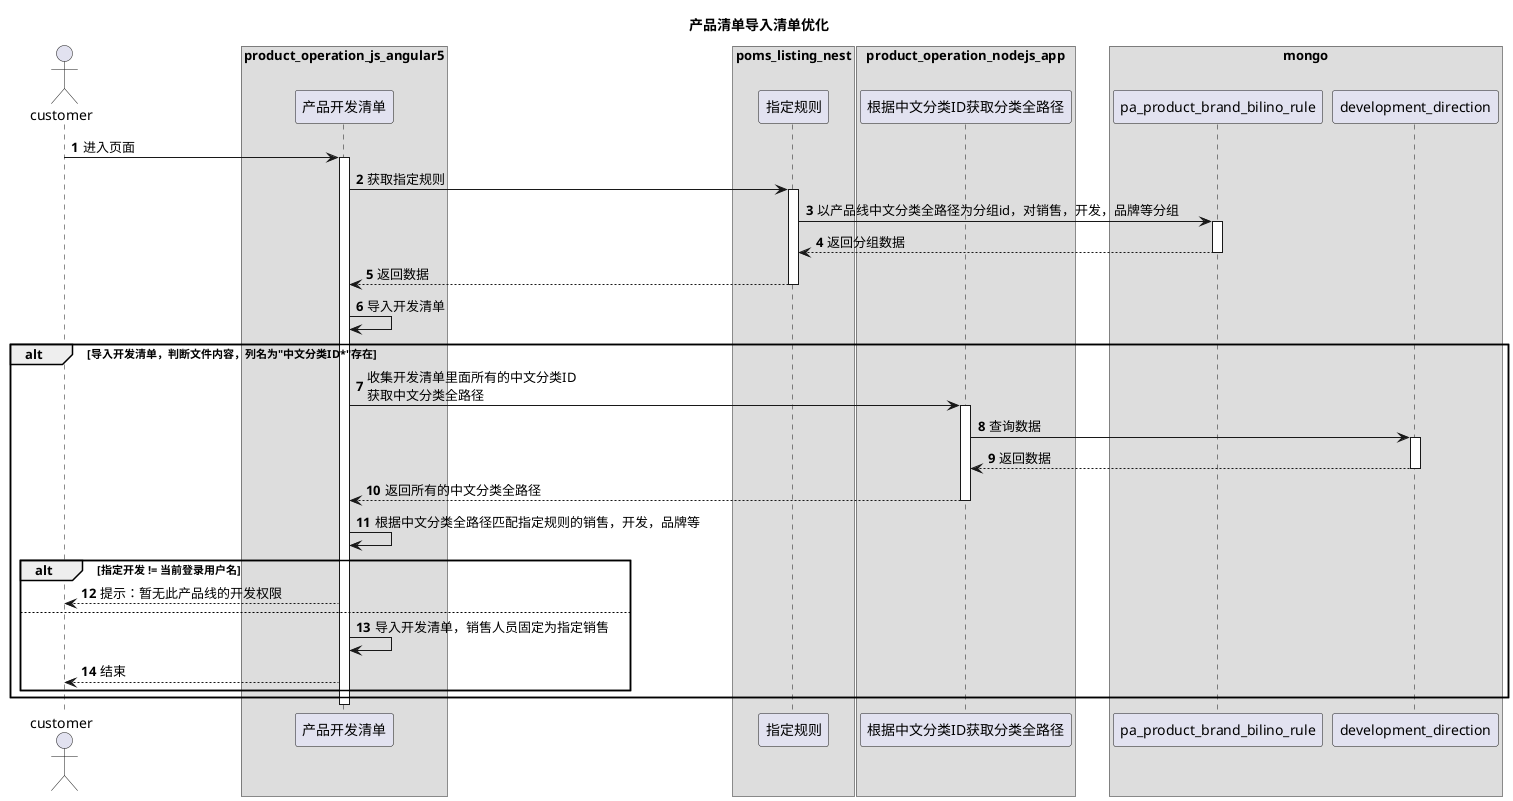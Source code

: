 @startuml
title 产品清单导入清单优化
autonumber

actor "customer" as customer


box "product_operation_js_angular5"
participant "产品开发清单" as p1
end box


box "poms_listing_nest"
participant "指定规则" as n1
end box

box "product_operation_nodejs_app"
participant "根据中文分类ID获取分类全路径" as n2
end box

box "mongo"
participant "pa_product_brand_bilino_rule" as db1
participant "development_direction" as db2
end box

customer -> p1 : 进入页面
activate p1
p1 -> n1 : 获取指定规则

activate n1
n1 -> db1 : 以产品线中文分类全路径为分组id，对销售，开发，品牌等分组
activate db1
db1 --> n1 : 返回分组数据
deactivate db1
n1 --> p1 : 返回数据
deactivate n1
p1 -> p1 : 导入开发清单

alt 导入开发清单，判断文件内容，列名为"中文分类ID*"存在

p1 -> n2 : 收集开发清单里面所有的中文分类ID\n获取中文分类全路径
activate n2
n2 -> db2 : 查询数据
activate db2
db2 --> n2 : 返回数据
deactivate db2
n2 --> p1 : 返回所有的中文分类全路径
deactivate n2
p1 -> p1 : 根据中文分类全路径匹配指定规则的销售，开发，品牌等

alt 指定开发 != 当前登录用户名
p1 --> customer : 提示：暂无此产品线的开发权限
else
p1 -> p1 : 导入开发清单，销售人员固定为指定销售
p1 --> customer : 结束
end


end

deactivate p1

@enduml